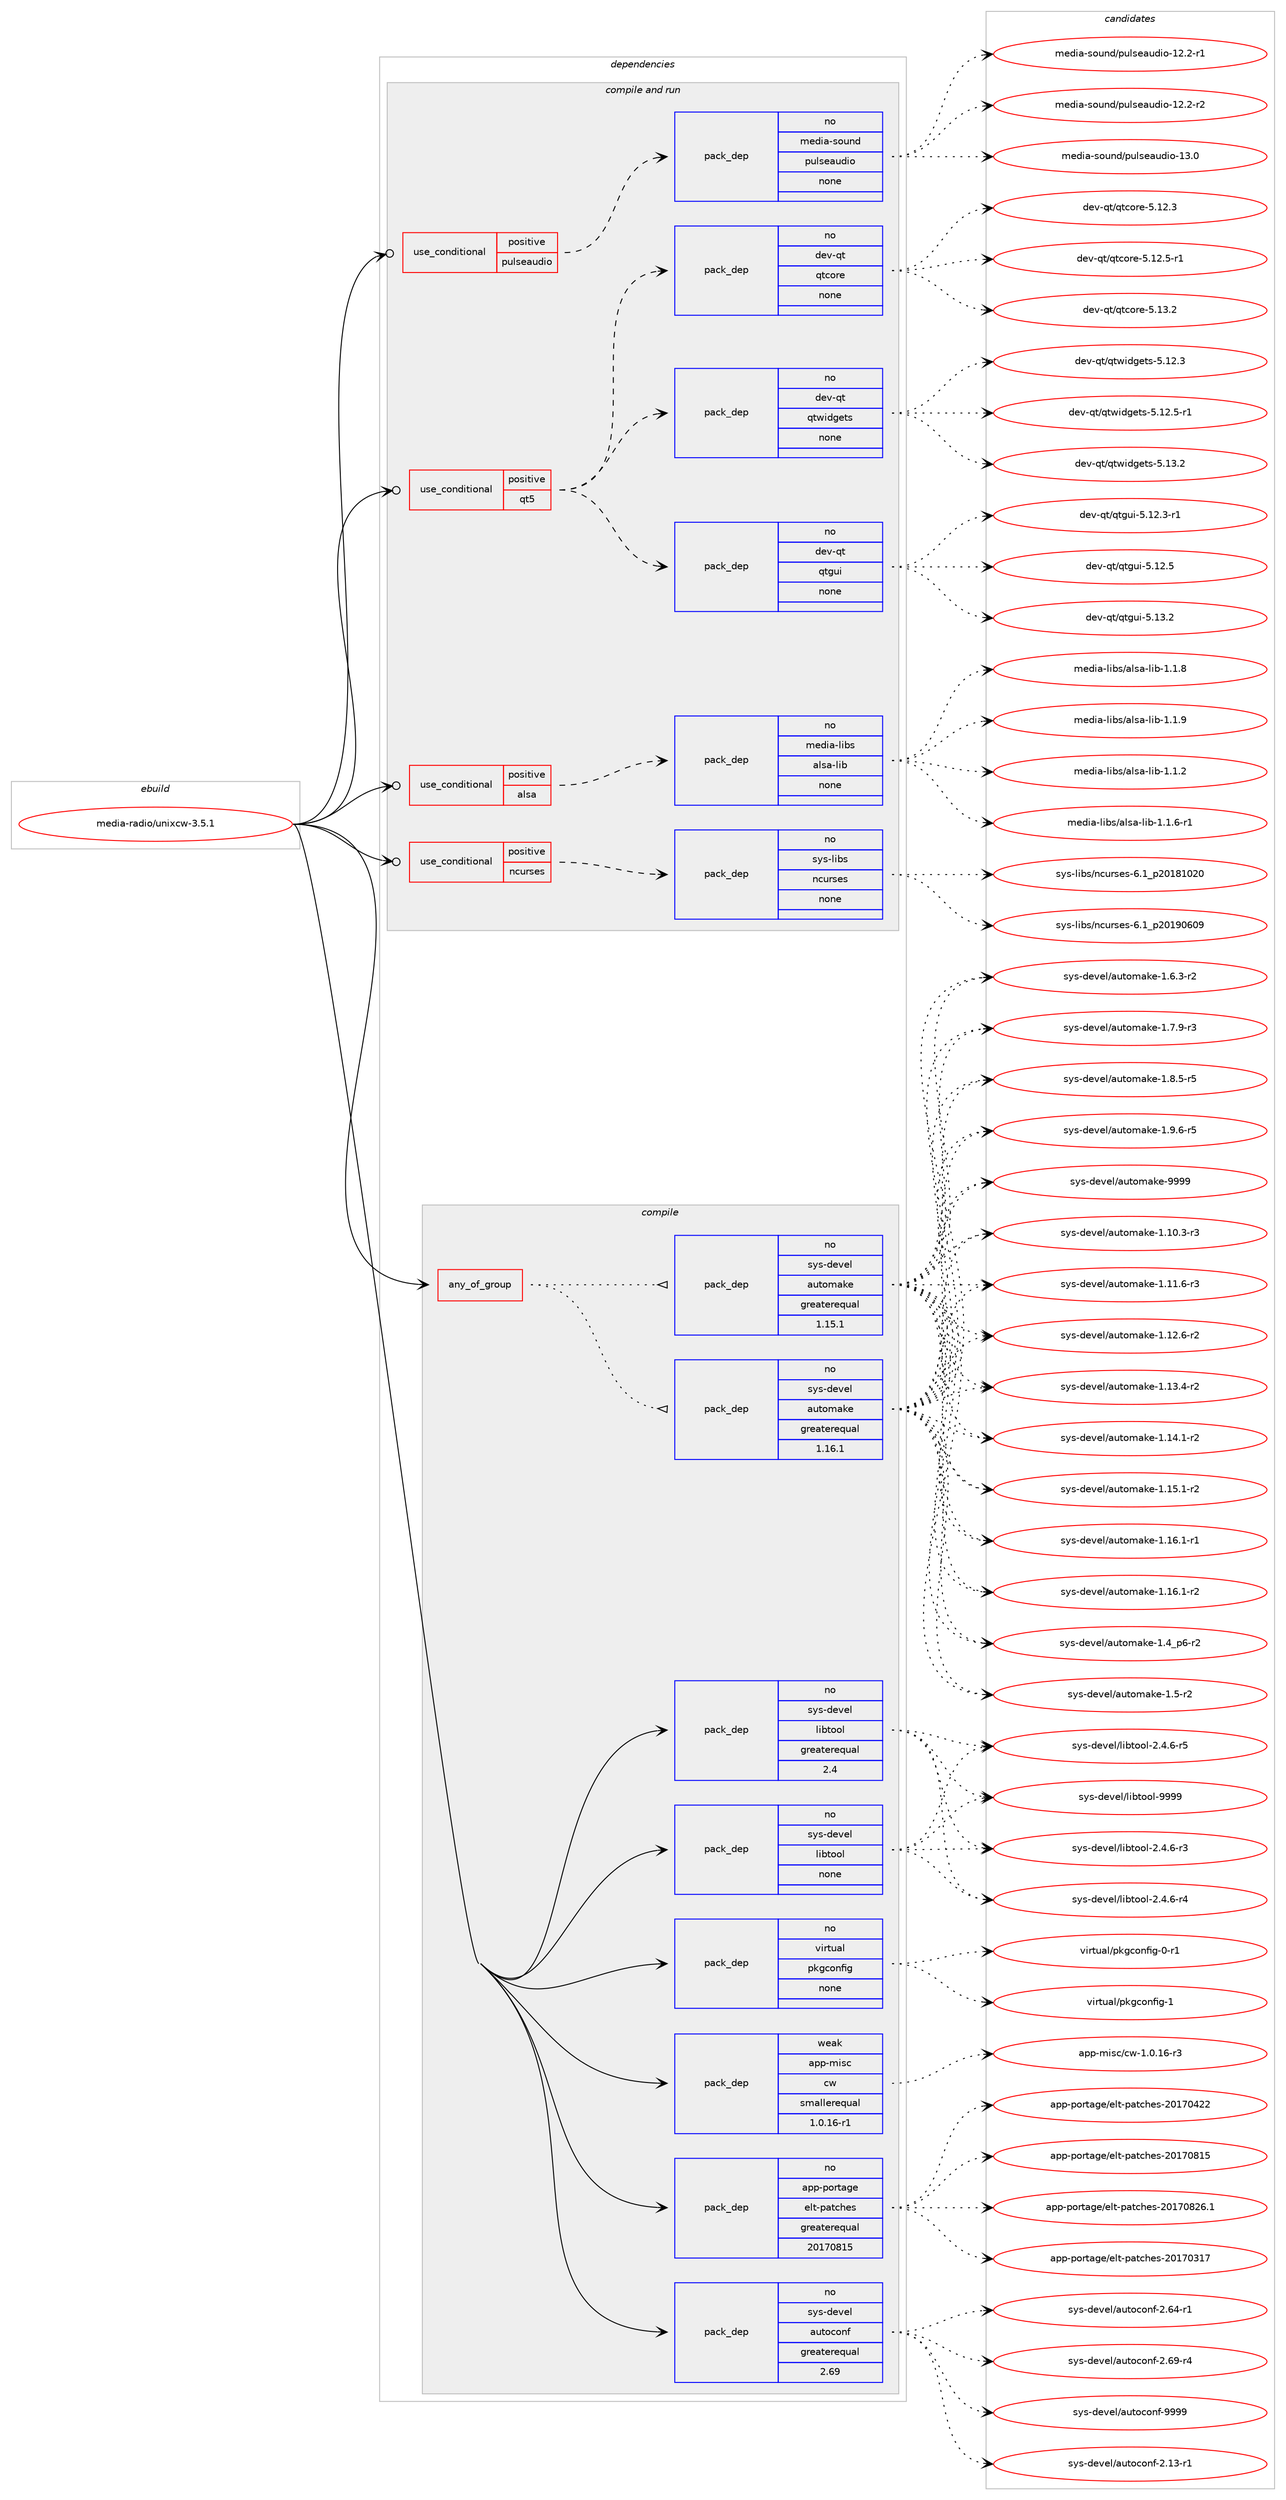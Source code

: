 digraph prolog {

# *************
# Graph options
# *************

newrank=true;
concentrate=true;
compound=true;
graph [rankdir=LR,fontname=Helvetica,fontsize=10,ranksep=1.5];#, ranksep=2.5, nodesep=0.2];
edge  [arrowhead=vee];
node  [fontname=Helvetica,fontsize=10];

# **********
# The ebuild
# **********

subgraph cluster_leftcol {
color=gray;
rank=same;
label=<<i>ebuild</i>>;
id [label="media-radio/unixcw-3.5.1", color=red, width=4, href="../media-radio/unixcw-3.5.1.svg"];
}

# ****************
# The dependencies
# ****************

subgraph cluster_midcol {
color=gray;
label=<<i>dependencies</i>>;
subgraph cluster_compile {
fillcolor="#eeeeee";
style=filled;
label=<<i>compile</i>>;
subgraph any13464 {
dependency796387 [label=<<TABLE BORDER="0" CELLBORDER="1" CELLSPACING="0" CELLPADDING="4"><TR><TD CELLPADDING="10">any_of_group</TD></TR></TABLE>>, shape=none, color=red];subgraph pack589139 {
dependency796388 [label=<<TABLE BORDER="0" CELLBORDER="1" CELLSPACING="0" CELLPADDING="4" WIDTH="220"><TR><TD ROWSPAN="6" CELLPADDING="30">pack_dep</TD></TR><TR><TD WIDTH="110">no</TD></TR><TR><TD>sys-devel</TD></TR><TR><TD>automake</TD></TR><TR><TD>greaterequal</TD></TR><TR><TD>1.16.1</TD></TR></TABLE>>, shape=none, color=blue];
}
dependency796387:e -> dependency796388:w [weight=20,style="dotted",arrowhead="oinv"];
subgraph pack589140 {
dependency796389 [label=<<TABLE BORDER="0" CELLBORDER="1" CELLSPACING="0" CELLPADDING="4" WIDTH="220"><TR><TD ROWSPAN="6" CELLPADDING="30">pack_dep</TD></TR><TR><TD WIDTH="110">no</TD></TR><TR><TD>sys-devel</TD></TR><TR><TD>automake</TD></TR><TR><TD>greaterequal</TD></TR><TR><TD>1.15.1</TD></TR></TABLE>>, shape=none, color=blue];
}
dependency796387:e -> dependency796389:w [weight=20,style="dotted",arrowhead="oinv"];
}
id:e -> dependency796387:w [weight=20,style="solid",arrowhead="vee"];
subgraph pack589141 {
dependency796390 [label=<<TABLE BORDER="0" CELLBORDER="1" CELLSPACING="0" CELLPADDING="4" WIDTH="220"><TR><TD ROWSPAN="6" CELLPADDING="30">pack_dep</TD></TR><TR><TD WIDTH="110">no</TD></TR><TR><TD>app-portage</TD></TR><TR><TD>elt-patches</TD></TR><TR><TD>greaterequal</TD></TR><TR><TD>20170815</TD></TR></TABLE>>, shape=none, color=blue];
}
id:e -> dependency796390:w [weight=20,style="solid",arrowhead="vee"];
subgraph pack589142 {
dependency796391 [label=<<TABLE BORDER="0" CELLBORDER="1" CELLSPACING="0" CELLPADDING="4" WIDTH="220"><TR><TD ROWSPAN="6" CELLPADDING="30">pack_dep</TD></TR><TR><TD WIDTH="110">no</TD></TR><TR><TD>sys-devel</TD></TR><TR><TD>autoconf</TD></TR><TR><TD>greaterequal</TD></TR><TR><TD>2.69</TD></TR></TABLE>>, shape=none, color=blue];
}
id:e -> dependency796391:w [weight=20,style="solid",arrowhead="vee"];
subgraph pack589143 {
dependency796392 [label=<<TABLE BORDER="0" CELLBORDER="1" CELLSPACING="0" CELLPADDING="4" WIDTH="220"><TR><TD ROWSPAN="6" CELLPADDING="30">pack_dep</TD></TR><TR><TD WIDTH="110">no</TD></TR><TR><TD>sys-devel</TD></TR><TR><TD>libtool</TD></TR><TR><TD>greaterequal</TD></TR><TR><TD>2.4</TD></TR></TABLE>>, shape=none, color=blue];
}
id:e -> dependency796392:w [weight=20,style="solid",arrowhead="vee"];
subgraph pack589144 {
dependency796393 [label=<<TABLE BORDER="0" CELLBORDER="1" CELLSPACING="0" CELLPADDING="4" WIDTH="220"><TR><TD ROWSPAN="6" CELLPADDING="30">pack_dep</TD></TR><TR><TD WIDTH="110">no</TD></TR><TR><TD>sys-devel</TD></TR><TR><TD>libtool</TD></TR><TR><TD>none</TD></TR><TR><TD></TD></TR></TABLE>>, shape=none, color=blue];
}
id:e -> dependency796393:w [weight=20,style="solid",arrowhead="vee"];
subgraph pack589145 {
dependency796394 [label=<<TABLE BORDER="0" CELLBORDER="1" CELLSPACING="0" CELLPADDING="4" WIDTH="220"><TR><TD ROWSPAN="6" CELLPADDING="30">pack_dep</TD></TR><TR><TD WIDTH="110">no</TD></TR><TR><TD>virtual</TD></TR><TR><TD>pkgconfig</TD></TR><TR><TD>none</TD></TR><TR><TD></TD></TR></TABLE>>, shape=none, color=blue];
}
id:e -> dependency796394:w [weight=20,style="solid",arrowhead="vee"];
subgraph pack589146 {
dependency796395 [label=<<TABLE BORDER="0" CELLBORDER="1" CELLSPACING="0" CELLPADDING="4" WIDTH="220"><TR><TD ROWSPAN="6" CELLPADDING="30">pack_dep</TD></TR><TR><TD WIDTH="110">weak</TD></TR><TR><TD>app-misc</TD></TR><TR><TD>cw</TD></TR><TR><TD>smallerequal</TD></TR><TR><TD>1.0.16-r1</TD></TR></TABLE>>, shape=none, color=blue];
}
id:e -> dependency796395:w [weight=20,style="solid",arrowhead="vee"];
}
subgraph cluster_compileandrun {
fillcolor="#eeeeee";
style=filled;
label=<<i>compile and run</i>>;
subgraph cond193336 {
dependency796396 [label=<<TABLE BORDER="0" CELLBORDER="1" CELLSPACING="0" CELLPADDING="4"><TR><TD ROWSPAN="3" CELLPADDING="10">use_conditional</TD></TR><TR><TD>positive</TD></TR><TR><TD>alsa</TD></TR></TABLE>>, shape=none, color=red];
subgraph pack589147 {
dependency796397 [label=<<TABLE BORDER="0" CELLBORDER="1" CELLSPACING="0" CELLPADDING="4" WIDTH="220"><TR><TD ROWSPAN="6" CELLPADDING="30">pack_dep</TD></TR><TR><TD WIDTH="110">no</TD></TR><TR><TD>media-libs</TD></TR><TR><TD>alsa-lib</TD></TR><TR><TD>none</TD></TR><TR><TD></TD></TR></TABLE>>, shape=none, color=blue];
}
dependency796396:e -> dependency796397:w [weight=20,style="dashed",arrowhead="vee"];
}
id:e -> dependency796396:w [weight=20,style="solid",arrowhead="odotvee"];
subgraph cond193337 {
dependency796398 [label=<<TABLE BORDER="0" CELLBORDER="1" CELLSPACING="0" CELLPADDING="4"><TR><TD ROWSPAN="3" CELLPADDING="10">use_conditional</TD></TR><TR><TD>positive</TD></TR><TR><TD>ncurses</TD></TR></TABLE>>, shape=none, color=red];
subgraph pack589148 {
dependency796399 [label=<<TABLE BORDER="0" CELLBORDER="1" CELLSPACING="0" CELLPADDING="4" WIDTH="220"><TR><TD ROWSPAN="6" CELLPADDING="30">pack_dep</TD></TR><TR><TD WIDTH="110">no</TD></TR><TR><TD>sys-libs</TD></TR><TR><TD>ncurses</TD></TR><TR><TD>none</TD></TR><TR><TD></TD></TR></TABLE>>, shape=none, color=blue];
}
dependency796398:e -> dependency796399:w [weight=20,style="dashed",arrowhead="vee"];
}
id:e -> dependency796398:w [weight=20,style="solid",arrowhead="odotvee"];
subgraph cond193338 {
dependency796400 [label=<<TABLE BORDER="0" CELLBORDER="1" CELLSPACING="0" CELLPADDING="4"><TR><TD ROWSPAN="3" CELLPADDING="10">use_conditional</TD></TR><TR><TD>positive</TD></TR><TR><TD>pulseaudio</TD></TR></TABLE>>, shape=none, color=red];
subgraph pack589149 {
dependency796401 [label=<<TABLE BORDER="0" CELLBORDER="1" CELLSPACING="0" CELLPADDING="4" WIDTH="220"><TR><TD ROWSPAN="6" CELLPADDING="30">pack_dep</TD></TR><TR><TD WIDTH="110">no</TD></TR><TR><TD>media-sound</TD></TR><TR><TD>pulseaudio</TD></TR><TR><TD>none</TD></TR><TR><TD></TD></TR></TABLE>>, shape=none, color=blue];
}
dependency796400:e -> dependency796401:w [weight=20,style="dashed",arrowhead="vee"];
}
id:e -> dependency796400:w [weight=20,style="solid",arrowhead="odotvee"];
subgraph cond193339 {
dependency796402 [label=<<TABLE BORDER="0" CELLBORDER="1" CELLSPACING="0" CELLPADDING="4"><TR><TD ROWSPAN="3" CELLPADDING="10">use_conditional</TD></TR><TR><TD>positive</TD></TR><TR><TD>qt5</TD></TR></TABLE>>, shape=none, color=red];
subgraph pack589150 {
dependency796403 [label=<<TABLE BORDER="0" CELLBORDER="1" CELLSPACING="0" CELLPADDING="4" WIDTH="220"><TR><TD ROWSPAN="6" CELLPADDING="30">pack_dep</TD></TR><TR><TD WIDTH="110">no</TD></TR><TR><TD>dev-qt</TD></TR><TR><TD>qtcore</TD></TR><TR><TD>none</TD></TR><TR><TD></TD></TR></TABLE>>, shape=none, color=blue];
}
dependency796402:e -> dependency796403:w [weight=20,style="dashed",arrowhead="vee"];
subgraph pack589151 {
dependency796404 [label=<<TABLE BORDER="0" CELLBORDER="1" CELLSPACING="0" CELLPADDING="4" WIDTH="220"><TR><TD ROWSPAN="6" CELLPADDING="30">pack_dep</TD></TR><TR><TD WIDTH="110">no</TD></TR><TR><TD>dev-qt</TD></TR><TR><TD>qtgui</TD></TR><TR><TD>none</TD></TR><TR><TD></TD></TR></TABLE>>, shape=none, color=blue];
}
dependency796402:e -> dependency796404:w [weight=20,style="dashed",arrowhead="vee"];
subgraph pack589152 {
dependency796405 [label=<<TABLE BORDER="0" CELLBORDER="1" CELLSPACING="0" CELLPADDING="4" WIDTH="220"><TR><TD ROWSPAN="6" CELLPADDING="30">pack_dep</TD></TR><TR><TD WIDTH="110">no</TD></TR><TR><TD>dev-qt</TD></TR><TR><TD>qtwidgets</TD></TR><TR><TD>none</TD></TR><TR><TD></TD></TR></TABLE>>, shape=none, color=blue];
}
dependency796402:e -> dependency796405:w [weight=20,style="dashed",arrowhead="vee"];
}
id:e -> dependency796402:w [weight=20,style="solid",arrowhead="odotvee"];
}
subgraph cluster_run {
fillcolor="#eeeeee";
style=filled;
label=<<i>run</i>>;
}
}

# **************
# The candidates
# **************

subgraph cluster_choices {
rank=same;
color=gray;
label=<<i>candidates</i>>;

subgraph choice589139 {
color=black;
nodesep=1;
choice11512111545100101118101108479711711611110997107101454946494846514511451 [label="sys-devel/automake-1.10.3-r3", color=red, width=4,href="../sys-devel/automake-1.10.3-r3.svg"];
choice11512111545100101118101108479711711611110997107101454946494946544511451 [label="sys-devel/automake-1.11.6-r3", color=red, width=4,href="../sys-devel/automake-1.11.6-r3.svg"];
choice11512111545100101118101108479711711611110997107101454946495046544511450 [label="sys-devel/automake-1.12.6-r2", color=red, width=4,href="../sys-devel/automake-1.12.6-r2.svg"];
choice11512111545100101118101108479711711611110997107101454946495146524511450 [label="sys-devel/automake-1.13.4-r2", color=red, width=4,href="../sys-devel/automake-1.13.4-r2.svg"];
choice11512111545100101118101108479711711611110997107101454946495246494511450 [label="sys-devel/automake-1.14.1-r2", color=red, width=4,href="../sys-devel/automake-1.14.1-r2.svg"];
choice11512111545100101118101108479711711611110997107101454946495346494511450 [label="sys-devel/automake-1.15.1-r2", color=red, width=4,href="../sys-devel/automake-1.15.1-r2.svg"];
choice11512111545100101118101108479711711611110997107101454946495446494511449 [label="sys-devel/automake-1.16.1-r1", color=red, width=4,href="../sys-devel/automake-1.16.1-r1.svg"];
choice11512111545100101118101108479711711611110997107101454946495446494511450 [label="sys-devel/automake-1.16.1-r2", color=red, width=4,href="../sys-devel/automake-1.16.1-r2.svg"];
choice115121115451001011181011084797117116111109971071014549465295112544511450 [label="sys-devel/automake-1.4_p6-r2", color=red, width=4,href="../sys-devel/automake-1.4_p6-r2.svg"];
choice11512111545100101118101108479711711611110997107101454946534511450 [label="sys-devel/automake-1.5-r2", color=red, width=4,href="../sys-devel/automake-1.5-r2.svg"];
choice115121115451001011181011084797117116111109971071014549465446514511450 [label="sys-devel/automake-1.6.3-r2", color=red, width=4,href="../sys-devel/automake-1.6.3-r2.svg"];
choice115121115451001011181011084797117116111109971071014549465546574511451 [label="sys-devel/automake-1.7.9-r3", color=red, width=4,href="../sys-devel/automake-1.7.9-r3.svg"];
choice115121115451001011181011084797117116111109971071014549465646534511453 [label="sys-devel/automake-1.8.5-r5", color=red, width=4,href="../sys-devel/automake-1.8.5-r5.svg"];
choice115121115451001011181011084797117116111109971071014549465746544511453 [label="sys-devel/automake-1.9.6-r5", color=red, width=4,href="../sys-devel/automake-1.9.6-r5.svg"];
choice115121115451001011181011084797117116111109971071014557575757 [label="sys-devel/automake-9999", color=red, width=4,href="../sys-devel/automake-9999.svg"];
dependency796388:e -> choice11512111545100101118101108479711711611110997107101454946494846514511451:w [style=dotted,weight="100"];
dependency796388:e -> choice11512111545100101118101108479711711611110997107101454946494946544511451:w [style=dotted,weight="100"];
dependency796388:e -> choice11512111545100101118101108479711711611110997107101454946495046544511450:w [style=dotted,weight="100"];
dependency796388:e -> choice11512111545100101118101108479711711611110997107101454946495146524511450:w [style=dotted,weight="100"];
dependency796388:e -> choice11512111545100101118101108479711711611110997107101454946495246494511450:w [style=dotted,weight="100"];
dependency796388:e -> choice11512111545100101118101108479711711611110997107101454946495346494511450:w [style=dotted,weight="100"];
dependency796388:e -> choice11512111545100101118101108479711711611110997107101454946495446494511449:w [style=dotted,weight="100"];
dependency796388:e -> choice11512111545100101118101108479711711611110997107101454946495446494511450:w [style=dotted,weight="100"];
dependency796388:e -> choice115121115451001011181011084797117116111109971071014549465295112544511450:w [style=dotted,weight="100"];
dependency796388:e -> choice11512111545100101118101108479711711611110997107101454946534511450:w [style=dotted,weight="100"];
dependency796388:e -> choice115121115451001011181011084797117116111109971071014549465446514511450:w [style=dotted,weight="100"];
dependency796388:e -> choice115121115451001011181011084797117116111109971071014549465546574511451:w [style=dotted,weight="100"];
dependency796388:e -> choice115121115451001011181011084797117116111109971071014549465646534511453:w [style=dotted,weight="100"];
dependency796388:e -> choice115121115451001011181011084797117116111109971071014549465746544511453:w [style=dotted,weight="100"];
dependency796388:e -> choice115121115451001011181011084797117116111109971071014557575757:w [style=dotted,weight="100"];
}
subgraph choice589140 {
color=black;
nodesep=1;
choice11512111545100101118101108479711711611110997107101454946494846514511451 [label="sys-devel/automake-1.10.3-r3", color=red, width=4,href="../sys-devel/automake-1.10.3-r3.svg"];
choice11512111545100101118101108479711711611110997107101454946494946544511451 [label="sys-devel/automake-1.11.6-r3", color=red, width=4,href="../sys-devel/automake-1.11.6-r3.svg"];
choice11512111545100101118101108479711711611110997107101454946495046544511450 [label="sys-devel/automake-1.12.6-r2", color=red, width=4,href="../sys-devel/automake-1.12.6-r2.svg"];
choice11512111545100101118101108479711711611110997107101454946495146524511450 [label="sys-devel/automake-1.13.4-r2", color=red, width=4,href="../sys-devel/automake-1.13.4-r2.svg"];
choice11512111545100101118101108479711711611110997107101454946495246494511450 [label="sys-devel/automake-1.14.1-r2", color=red, width=4,href="../sys-devel/automake-1.14.1-r2.svg"];
choice11512111545100101118101108479711711611110997107101454946495346494511450 [label="sys-devel/automake-1.15.1-r2", color=red, width=4,href="../sys-devel/automake-1.15.1-r2.svg"];
choice11512111545100101118101108479711711611110997107101454946495446494511449 [label="sys-devel/automake-1.16.1-r1", color=red, width=4,href="../sys-devel/automake-1.16.1-r1.svg"];
choice11512111545100101118101108479711711611110997107101454946495446494511450 [label="sys-devel/automake-1.16.1-r2", color=red, width=4,href="../sys-devel/automake-1.16.1-r2.svg"];
choice115121115451001011181011084797117116111109971071014549465295112544511450 [label="sys-devel/automake-1.4_p6-r2", color=red, width=4,href="../sys-devel/automake-1.4_p6-r2.svg"];
choice11512111545100101118101108479711711611110997107101454946534511450 [label="sys-devel/automake-1.5-r2", color=red, width=4,href="../sys-devel/automake-1.5-r2.svg"];
choice115121115451001011181011084797117116111109971071014549465446514511450 [label="sys-devel/automake-1.6.3-r2", color=red, width=4,href="../sys-devel/automake-1.6.3-r2.svg"];
choice115121115451001011181011084797117116111109971071014549465546574511451 [label="sys-devel/automake-1.7.9-r3", color=red, width=4,href="../sys-devel/automake-1.7.9-r3.svg"];
choice115121115451001011181011084797117116111109971071014549465646534511453 [label="sys-devel/automake-1.8.5-r5", color=red, width=4,href="../sys-devel/automake-1.8.5-r5.svg"];
choice115121115451001011181011084797117116111109971071014549465746544511453 [label="sys-devel/automake-1.9.6-r5", color=red, width=4,href="../sys-devel/automake-1.9.6-r5.svg"];
choice115121115451001011181011084797117116111109971071014557575757 [label="sys-devel/automake-9999", color=red, width=4,href="../sys-devel/automake-9999.svg"];
dependency796389:e -> choice11512111545100101118101108479711711611110997107101454946494846514511451:w [style=dotted,weight="100"];
dependency796389:e -> choice11512111545100101118101108479711711611110997107101454946494946544511451:w [style=dotted,weight="100"];
dependency796389:e -> choice11512111545100101118101108479711711611110997107101454946495046544511450:w [style=dotted,weight="100"];
dependency796389:e -> choice11512111545100101118101108479711711611110997107101454946495146524511450:w [style=dotted,weight="100"];
dependency796389:e -> choice11512111545100101118101108479711711611110997107101454946495246494511450:w [style=dotted,weight="100"];
dependency796389:e -> choice11512111545100101118101108479711711611110997107101454946495346494511450:w [style=dotted,weight="100"];
dependency796389:e -> choice11512111545100101118101108479711711611110997107101454946495446494511449:w [style=dotted,weight="100"];
dependency796389:e -> choice11512111545100101118101108479711711611110997107101454946495446494511450:w [style=dotted,weight="100"];
dependency796389:e -> choice115121115451001011181011084797117116111109971071014549465295112544511450:w [style=dotted,weight="100"];
dependency796389:e -> choice11512111545100101118101108479711711611110997107101454946534511450:w [style=dotted,weight="100"];
dependency796389:e -> choice115121115451001011181011084797117116111109971071014549465446514511450:w [style=dotted,weight="100"];
dependency796389:e -> choice115121115451001011181011084797117116111109971071014549465546574511451:w [style=dotted,weight="100"];
dependency796389:e -> choice115121115451001011181011084797117116111109971071014549465646534511453:w [style=dotted,weight="100"];
dependency796389:e -> choice115121115451001011181011084797117116111109971071014549465746544511453:w [style=dotted,weight="100"];
dependency796389:e -> choice115121115451001011181011084797117116111109971071014557575757:w [style=dotted,weight="100"];
}
subgraph choice589141 {
color=black;
nodesep=1;
choice97112112451121111141169710310147101108116451129711699104101115455048495548514955 [label="app-portage/elt-patches-20170317", color=red, width=4,href="../app-portage/elt-patches-20170317.svg"];
choice97112112451121111141169710310147101108116451129711699104101115455048495548525050 [label="app-portage/elt-patches-20170422", color=red, width=4,href="../app-portage/elt-patches-20170422.svg"];
choice97112112451121111141169710310147101108116451129711699104101115455048495548564953 [label="app-portage/elt-patches-20170815", color=red, width=4,href="../app-portage/elt-patches-20170815.svg"];
choice971121124511211111411697103101471011081164511297116991041011154550484955485650544649 [label="app-portage/elt-patches-20170826.1", color=red, width=4,href="../app-portage/elt-patches-20170826.1.svg"];
dependency796390:e -> choice97112112451121111141169710310147101108116451129711699104101115455048495548514955:w [style=dotted,weight="100"];
dependency796390:e -> choice97112112451121111141169710310147101108116451129711699104101115455048495548525050:w [style=dotted,weight="100"];
dependency796390:e -> choice97112112451121111141169710310147101108116451129711699104101115455048495548564953:w [style=dotted,weight="100"];
dependency796390:e -> choice971121124511211111411697103101471011081164511297116991041011154550484955485650544649:w [style=dotted,weight="100"];
}
subgraph choice589142 {
color=black;
nodesep=1;
choice1151211154510010111810110847971171161119911111010245504649514511449 [label="sys-devel/autoconf-2.13-r1", color=red, width=4,href="../sys-devel/autoconf-2.13-r1.svg"];
choice1151211154510010111810110847971171161119911111010245504654524511449 [label="sys-devel/autoconf-2.64-r1", color=red, width=4,href="../sys-devel/autoconf-2.64-r1.svg"];
choice1151211154510010111810110847971171161119911111010245504654574511452 [label="sys-devel/autoconf-2.69-r4", color=red, width=4,href="../sys-devel/autoconf-2.69-r4.svg"];
choice115121115451001011181011084797117116111991111101024557575757 [label="sys-devel/autoconf-9999", color=red, width=4,href="../sys-devel/autoconf-9999.svg"];
dependency796391:e -> choice1151211154510010111810110847971171161119911111010245504649514511449:w [style=dotted,weight="100"];
dependency796391:e -> choice1151211154510010111810110847971171161119911111010245504654524511449:w [style=dotted,weight="100"];
dependency796391:e -> choice1151211154510010111810110847971171161119911111010245504654574511452:w [style=dotted,weight="100"];
dependency796391:e -> choice115121115451001011181011084797117116111991111101024557575757:w [style=dotted,weight="100"];
}
subgraph choice589143 {
color=black;
nodesep=1;
choice1151211154510010111810110847108105981161111111084550465246544511451 [label="sys-devel/libtool-2.4.6-r3", color=red, width=4,href="../sys-devel/libtool-2.4.6-r3.svg"];
choice1151211154510010111810110847108105981161111111084550465246544511452 [label="sys-devel/libtool-2.4.6-r4", color=red, width=4,href="../sys-devel/libtool-2.4.6-r4.svg"];
choice1151211154510010111810110847108105981161111111084550465246544511453 [label="sys-devel/libtool-2.4.6-r5", color=red, width=4,href="../sys-devel/libtool-2.4.6-r5.svg"];
choice1151211154510010111810110847108105981161111111084557575757 [label="sys-devel/libtool-9999", color=red, width=4,href="../sys-devel/libtool-9999.svg"];
dependency796392:e -> choice1151211154510010111810110847108105981161111111084550465246544511451:w [style=dotted,weight="100"];
dependency796392:e -> choice1151211154510010111810110847108105981161111111084550465246544511452:w [style=dotted,weight="100"];
dependency796392:e -> choice1151211154510010111810110847108105981161111111084550465246544511453:w [style=dotted,weight="100"];
dependency796392:e -> choice1151211154510010111810110847108105981161111111084557575757:w [style=dotted,weight="100"];
}
subgraph choice589144 {
color=black;
nodesep=1;
choice1151211154510010111810110847108105981161111111084550465246544511451 [label="sys-devel/libtool-2.4.6-r3", color=red, width=4,href="../sys-devel/libtool-2.4.6-r3.svg"];
choice1151211154510010111810110847108105981161111111084550465246544511452 [label="sys-devel/libtool-2.4.6-r4", color=red, width=4,href="../sys-devel/libtool-2.4.6-r4.svg"];
choice1151211154510010111810110847108105981161111111084550465246544511453 [label="sys-devel/libtool-2.4.6-r5", color=red, width=4,href="../sys-devel/libtool-2.4.6-r5.svg"];
choice1151211154510010111810110847108105981161111111084557575757 [label="sys-devel/libtool-9999", color=red, width=4,href="../sys-devel/libtool-9999.svg"];
dependency796393:e -> choice1151211154510010111810110847108105981161111111084550465246544511451:w [style=dotted,weight="100"];
dependency796393:e -> choice1151211154510010111810110847108105981161111111084550465246544511452:w [style=dotted,weight="100"];
dependency796393:e -> choice1151211154510010111810110847108105981161111111084550465246544511453:w [style=dotted,weight="100"];
dependency796393:e -> choice1151211154510010111810110847108105981161111111084557575757:w [style=dotted,weight="100"];
}
subgraph choice589145 {
color=black;
nodesep=1;
choice11810511411611797108471121071039911111010210510345484511449 [label="virtual/pkgconfig-0-r1", color=red, width=4,href="../virtual/pkgconfig-0-r1.svg"];
choice1181051141161179710847112107103991111101021051034549 [label="virtual/pkgconfig-1", color=red, width=4,href="../virtual/pkgconfig-1.svg"];
dependency796394:e -> choice11810511411611797108471121071039911111010210510345484511449:w [style=dotted,weight="100"];
dependency796394:e -> choice1181051141161179710847112107103991111101021051034549:w [style=dotted,weight="100"];
}
subgraph choice589146 {
color=black;
nodesep=1;
choice9711211245109105115994799119454946484649544511451 [label="app-misc/cw-1.0.16-r3", color=red, width=4,href="../app-misc/cw-1.0.16-r3.svg"];
dependency796395:e -> choice9711211245109105115994799119454946484649544511451:w [style=dotted,weight="100"];
}
subgraph choice589147 {
color=black;
nodesep=1;
choice1091011001059745108105981154797108115974510810598454946494650 [label="media-libs/alsa-lib-1.1.2", color=red, width=4,href="../media-libs/alsa-lib-1.1.2.svg"];
choice10910110010597451081059811547971081159745108105984549464946544511449 [label="media-libs/alsa-lib-1.1.6-r1", color=red, width=4,href="../media-libs/alsa-lib-1.1.6-r1.svg"];
choice1091011001059745108105981154797108115974510810598454946494656 [label="media-libs/alsa-lib-1.1.8", color=red, width=4,href="../media-libs/alsa-lib-1.1.8.svg"];
choice1091011001059745108105981154797108115974510810598454946494657 [label="media-libs/alsa-lib-1.1.9", color=red, width=4,href="../media-libs/alsa-lib-1.1.9.svg"];
dependency796397:e -> choice1091011001059745108105981154797108115974510810598454946494650:w [style=dotted,weight="100"];
dependency796397:e -> choice10910110010597451081059811547971081159745108105984549464946544511449:w [style=dotted,weight="100"];
dependency796397:e -> choice1091011001059745108105981154797108115974510810598454946494656:w [style=dotted,weight="100"];
dependency796397:e -> choice1091011001059745108105981154797108115974510810598454946494657:w [style=dotted,weight="100"];
}
subgraph choice589148 {
color=black;
nodesep=1;
choice1151211154510810598115471109911711411510111545544649951125048495649485048 [label="sys-libs/ncurses-6.1_p20181020", color=red, width=4,href="../sys-libs/ncurses-6.1_p20181020.svg"];
choice1151211154510810598115471109911711411510111545544649951125048495748544857 [label="sys-libs/ncurses-6.1_p20190609", color=red, width=4,href="../sys-libs/ncurses-6.1_p20190609.svg"];
dependency796399:e -> choice1151211154510810598115471109911711411510111545544649951125048495649485048:w [style=dotted,weight="100"];
dependency796399:e -> choice1151211154510810598115471109911711411510111545544649951125048495748544857:w [style=dotted,weight="100"];
}
subgraph choice589149 {
color=black;
nodesep=1;
choice1091011001059745115111117110100471121171081151019711710010511145495046504511449 [label="media-sound/pulseaudio-12.2-r1", color=red, width=4,href="../media-sound/pulseaudio-12.2-r1.svg"];
choice1091011001059745115111117110100471121171081151019711710010511145495046504511450 [label="media-sound/pulseaudio-12.2-r2", color=red, width=4,href="../media-sound/pulseaudio-12.2-r2.svg"];
choice109101100105974511511111711010047112117108115101971171001051114549514648 [label="media-sound/pulseaudio-13.0", color=red, width=4,href="../media-sound/pulseaudio-13.0.svg"];
dependency796401:e -> choice1091011001059745115111117110100471121171081151019711710010511145495046504511449:w [style=dotted,weight="100"];
dependency796401:e -> choice1091011001059745115111117110100471121171081151019711710010511145495046504511450:w [style=dotted,weight="100"];
dependency796401:e -> choice109101100105974511511111711010047112117108115101971171001051114549514648:w [style=dotted,weight="100"];
}
subgraph choice589150 {
color=black;
nodesep=1;
choice10010111845113116471131169911111410145534649504651 [label="dev-qt/qtcore-5.12.3", color=red, width=4,href="../dev-qt/qtcore-5.12.3.svg"];
choice100101118451131164711311699111114101455346495046534511449 [label="dev-qt/qtcore-5.12.5-r1", color=red, width=4,href="../dev-qt/qtcore-5.12.5-r1.svg"];
choice10010111845113116471131169911111410145534649514650 [label="dev-qt/qtcore-5.13.2", color=red, width=4,href="../dev-qt/qtcore-5.13.2.svg"];
dependency796403:e -> choice10010111845113116471131169911111410145534649504651:w [style=dotted,weight="100"];
dependency796403:e -> choice100101118451131164711311699111114101455346495046534511449:w [style=dotted,weight="100"];
dependency796403:e -> choice10010111845113116471131169911111410145534649514650:w [style=dotted,weight="100"];
}
subgraph choice589151 {
color=black;
nodesep=1;
choice1001011184511311647113116103117105455346495046514511449 [label="dev-qt/qtgui-5.12.3-r1", color=red, width=4,href="../dev-qt/qtgui-5.12.3-r1.svg"];
choice100101118451131164711311610311710545534649504653 [label="dev-qt/qtgui-5.12.5", color=red, width=4,href="../dev-qt/qtgui-5.12.5.svg"];
choice100101118451131164711311610311710545534649514650 [label="dev-qt/qtgui-5.13.2", color=red, width=4,href="../dev-qt/qtgui-5.13.2.svg"];
dependency796404:e -> choice1001011184511311647113116103117105455346495046514511449:w [style=dotted,weight="100"];
dependency796404:e -> choice100101118451131164711311610311710545534649504653:w [style=dotted,weight="100"];
dependency796404:e -> choice100101118451131164711311610311710545534649514650:w [style=dotted,weight="100"];
}
subgraph choice589152 {
color=black;
nodesep=1;
choice100101118451131164711311611910510010310111611545534649504651 [label="dev-qt/qtwidgets-5.12.3", color=red, width=4,href="../dev-qt/qtwidgets-5.12.3.svg"];
choice1001011184511311647113116119105100103101116115455346495046534511449 [label="dev-qt/qtwidgets-5.12.5-r1", color=red, width=4,href="../dev-qt/qtwidgets-5.12.5-r1.svg"];
choice100101118451131164711311611910510010310111611545534649514650 [label="dev-qt/qtwidgets-5.13.2", color=red, width=4,href="../dev-qt/qtwidgets-5.13.2.svg"];
dependency796405:e -> choice100101118451131164711311611910510010310111611545534649504651:w [style=dotted,weight="100"];
dependency796405:e -> choice1001011184511311647113116119105100103101116115455346495046534511449:w [style=dotted,weight="100"];
dependency796405:e -> choice100101118451131164711311611910510010310111611545534649514650:w [style=dotted,weight="100"];
}
}

}
